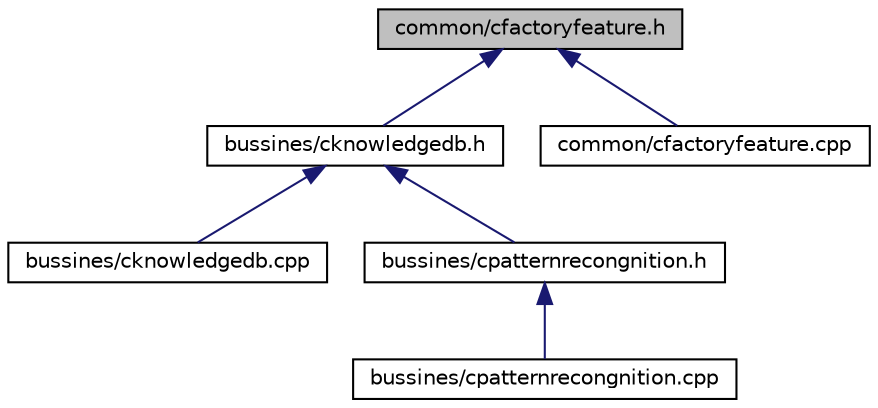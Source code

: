 digraph "common/cfactoryfeature.h"
{
  edge [fontname="Helvetica",fontsize="10",labelfontname="Helvetica",labelfontsize="10"];
  node [fontname="Helvetica",fontsize="10",shape=record];
  Node1 [label="common/cfactoryfeature.h",height=0.2,width=0.4,color="black", fillcolor="grey75", style="filled" fontcolor="black"];
  Node1 -> Node2 [dir="back",color="midnightblue",fontsize="10",style="solid"];
  Node2 [label="bussines/cknowledgedb.h",height=0.2,width=0.4,color="black", fillcolor="white", style="filled",URL="$cknowledgedb_8h.html"];
  Node2 -> Node3 [dir="back",color="midnightblue",fontsize="10",style="solid"];
  Node3 [label="bussines/cknowledgedb.cpp",height=0.2,width=0.4,color="black", fillcolor="white", style="filled",URL="$cknowledgedb_8cpp.html"];
  Node2 -> Node4 [dir="back",color="midnightblue",fontsize="10",style="solid"];
  Node4 [label="bussines/cpatternrecongnition.h",height=0.2,width=0.4,color="black", fillcolor="white", style="filled",URL="$cpatternrecongnition_8h.html"];
  Node4 -> Node5 [dir="back",color="midnightblue",fontsize="10",style="solid"];
  Node5 [label="bussines/cpatternrecongnition.cpp",height=0.2,width=0.4,color="black", fillcolor="white", style="filled",URL="$cpatternrecongnition_8cpp.html"];
  Node1 -> Node6 [dir="back",color="midnightblue",fontsize="10",style="solid"];
  Node6 [label="common/cfactoryfeature.cpp",height=0.2,width=0.4,color="black", fillcolor="white", style="filled",URL="$cfactoryfeature_8cpp.html"];
}
